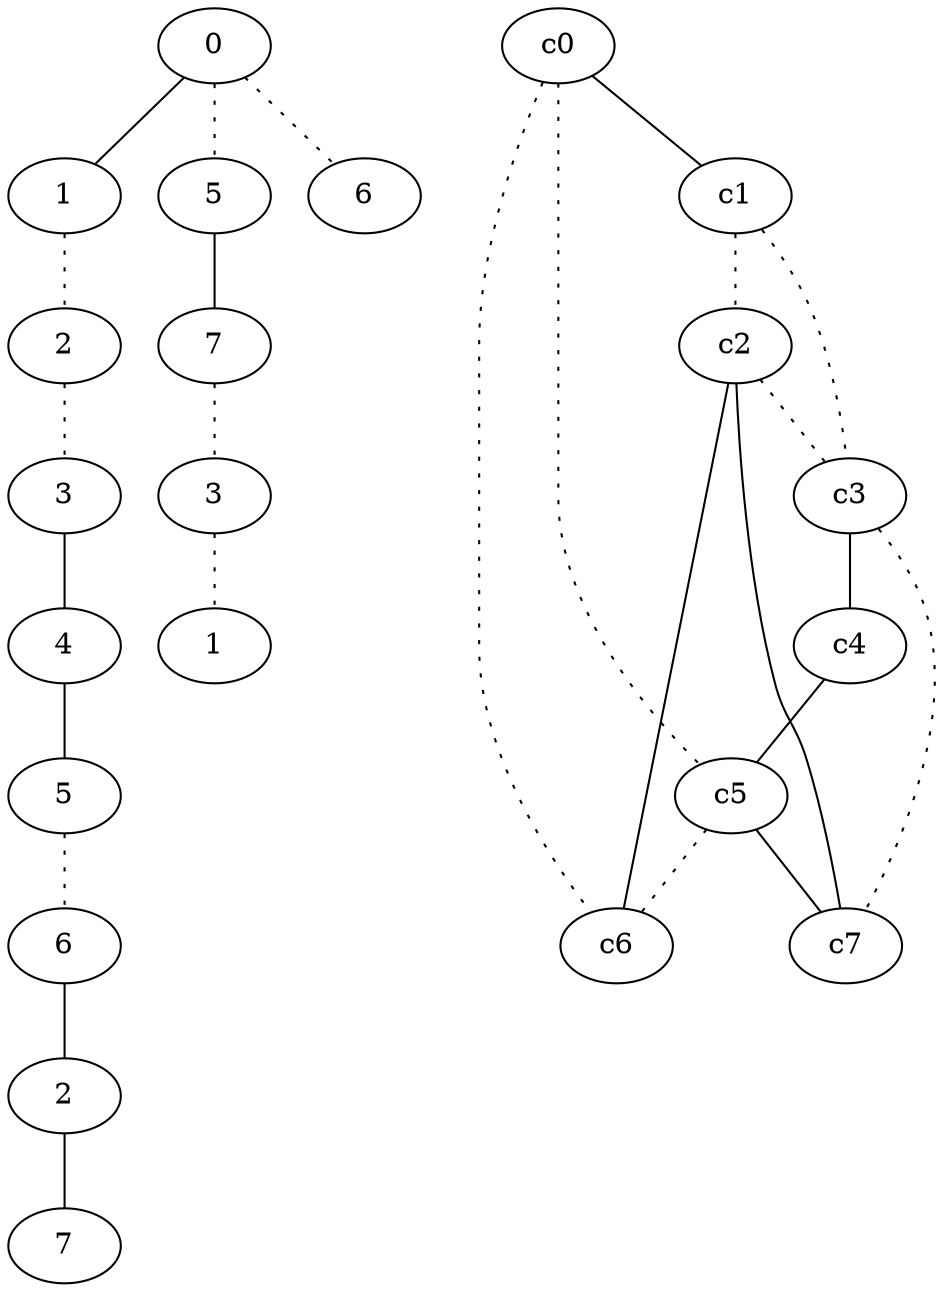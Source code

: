 graph {
a0[label=0];
a1[label=1];
a2[label=2];
a3[label=3];
a4[label=4];
a5[label=5];
a6[label=6];
a7[label=2];
a8[label=7];
a9[label=5];
a10[label=7];
a11[label=3];
a12[label=1];
a13[label=6];
a0 -- a1;
a0 -- a9 [style=dotted];
a0 -- a13 [style=dotted];
a1 -- a2 [style=dotted];
a2 -- a3 [style=dotted];
a3 -- a4;
a4 -- a5;
a5 -- a6 [style=dotted];
a6 -- a7;
a7 -- a8;
a9 -- a10;
a10 -- a11 [style=dotted];
a11 -- a12 [style=dotted];
c0 -- c1;
c0 -- c5 [style=dotted];
c0 -- c6 [style=dotted];
c1 -- c2 [style=dotted];
c1 -- c3 [style=dotted];
c2 -- c3 [style=dotted];
c2 -- c6;
c2 -- c7;
c3 -- c4;
c3 -- c7 [style=dotted];
c4 -- c5;
c5 -- c6 [style=dotted];
c5 -- c7;
}
